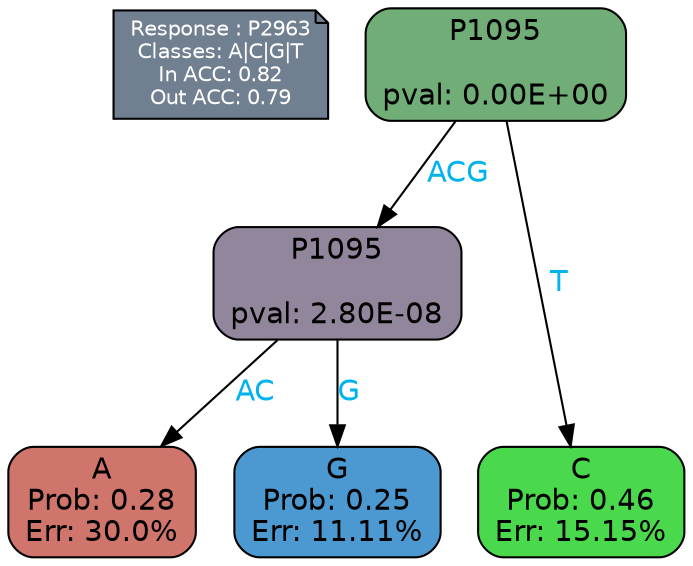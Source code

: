 digraph Tree {
node [shape=box, style="filled, rounded", color="black", fontname=helvetica] ;
graph [ranksep=equally, splines=polylines, bgcolor=transparent, dpi=600] ;
edge [fontname=helvetica] ;
LEGEND [label="Response : P2963
Classes: A|C|G|T
In ACC: 0.82
Out ACC: 0.79
",shape=note,align=left,style=filled,fillcolor="slategray",fontcolor="white",fontsize=10];1 [label="P1095

pval: 0.00E+00", fillcolor="#70ad77"] ;
2 [label="P1095

pval: 2.80E-08", fillcolor="#92869c"] ;
3 [label="A
Prob: 0.28
Err: 30.0%", fillcolor="#d0756c"] ;
4 [label="G
Prob: 0.25
Err: 11.11%", fillcolor="#4c99d1"] ;
5 [label="C
Prob: 0.46
Err: 15.15%", fillcolor="#4ad94d"] ;
1 -> 2 [label="ACG",fontcolor=deepskyblue2] ;
1 -> 5 [label="T",fontcolor=deepskyblue2] ;
2 -> 3 [label="AC",fontcolor=deepskyblue2] ;
2 -> 4 [label="G",fontcolor=deepskyblue2] ;
{rank = same; 3;4;5;}{rank = same; LEGEND;1;}}